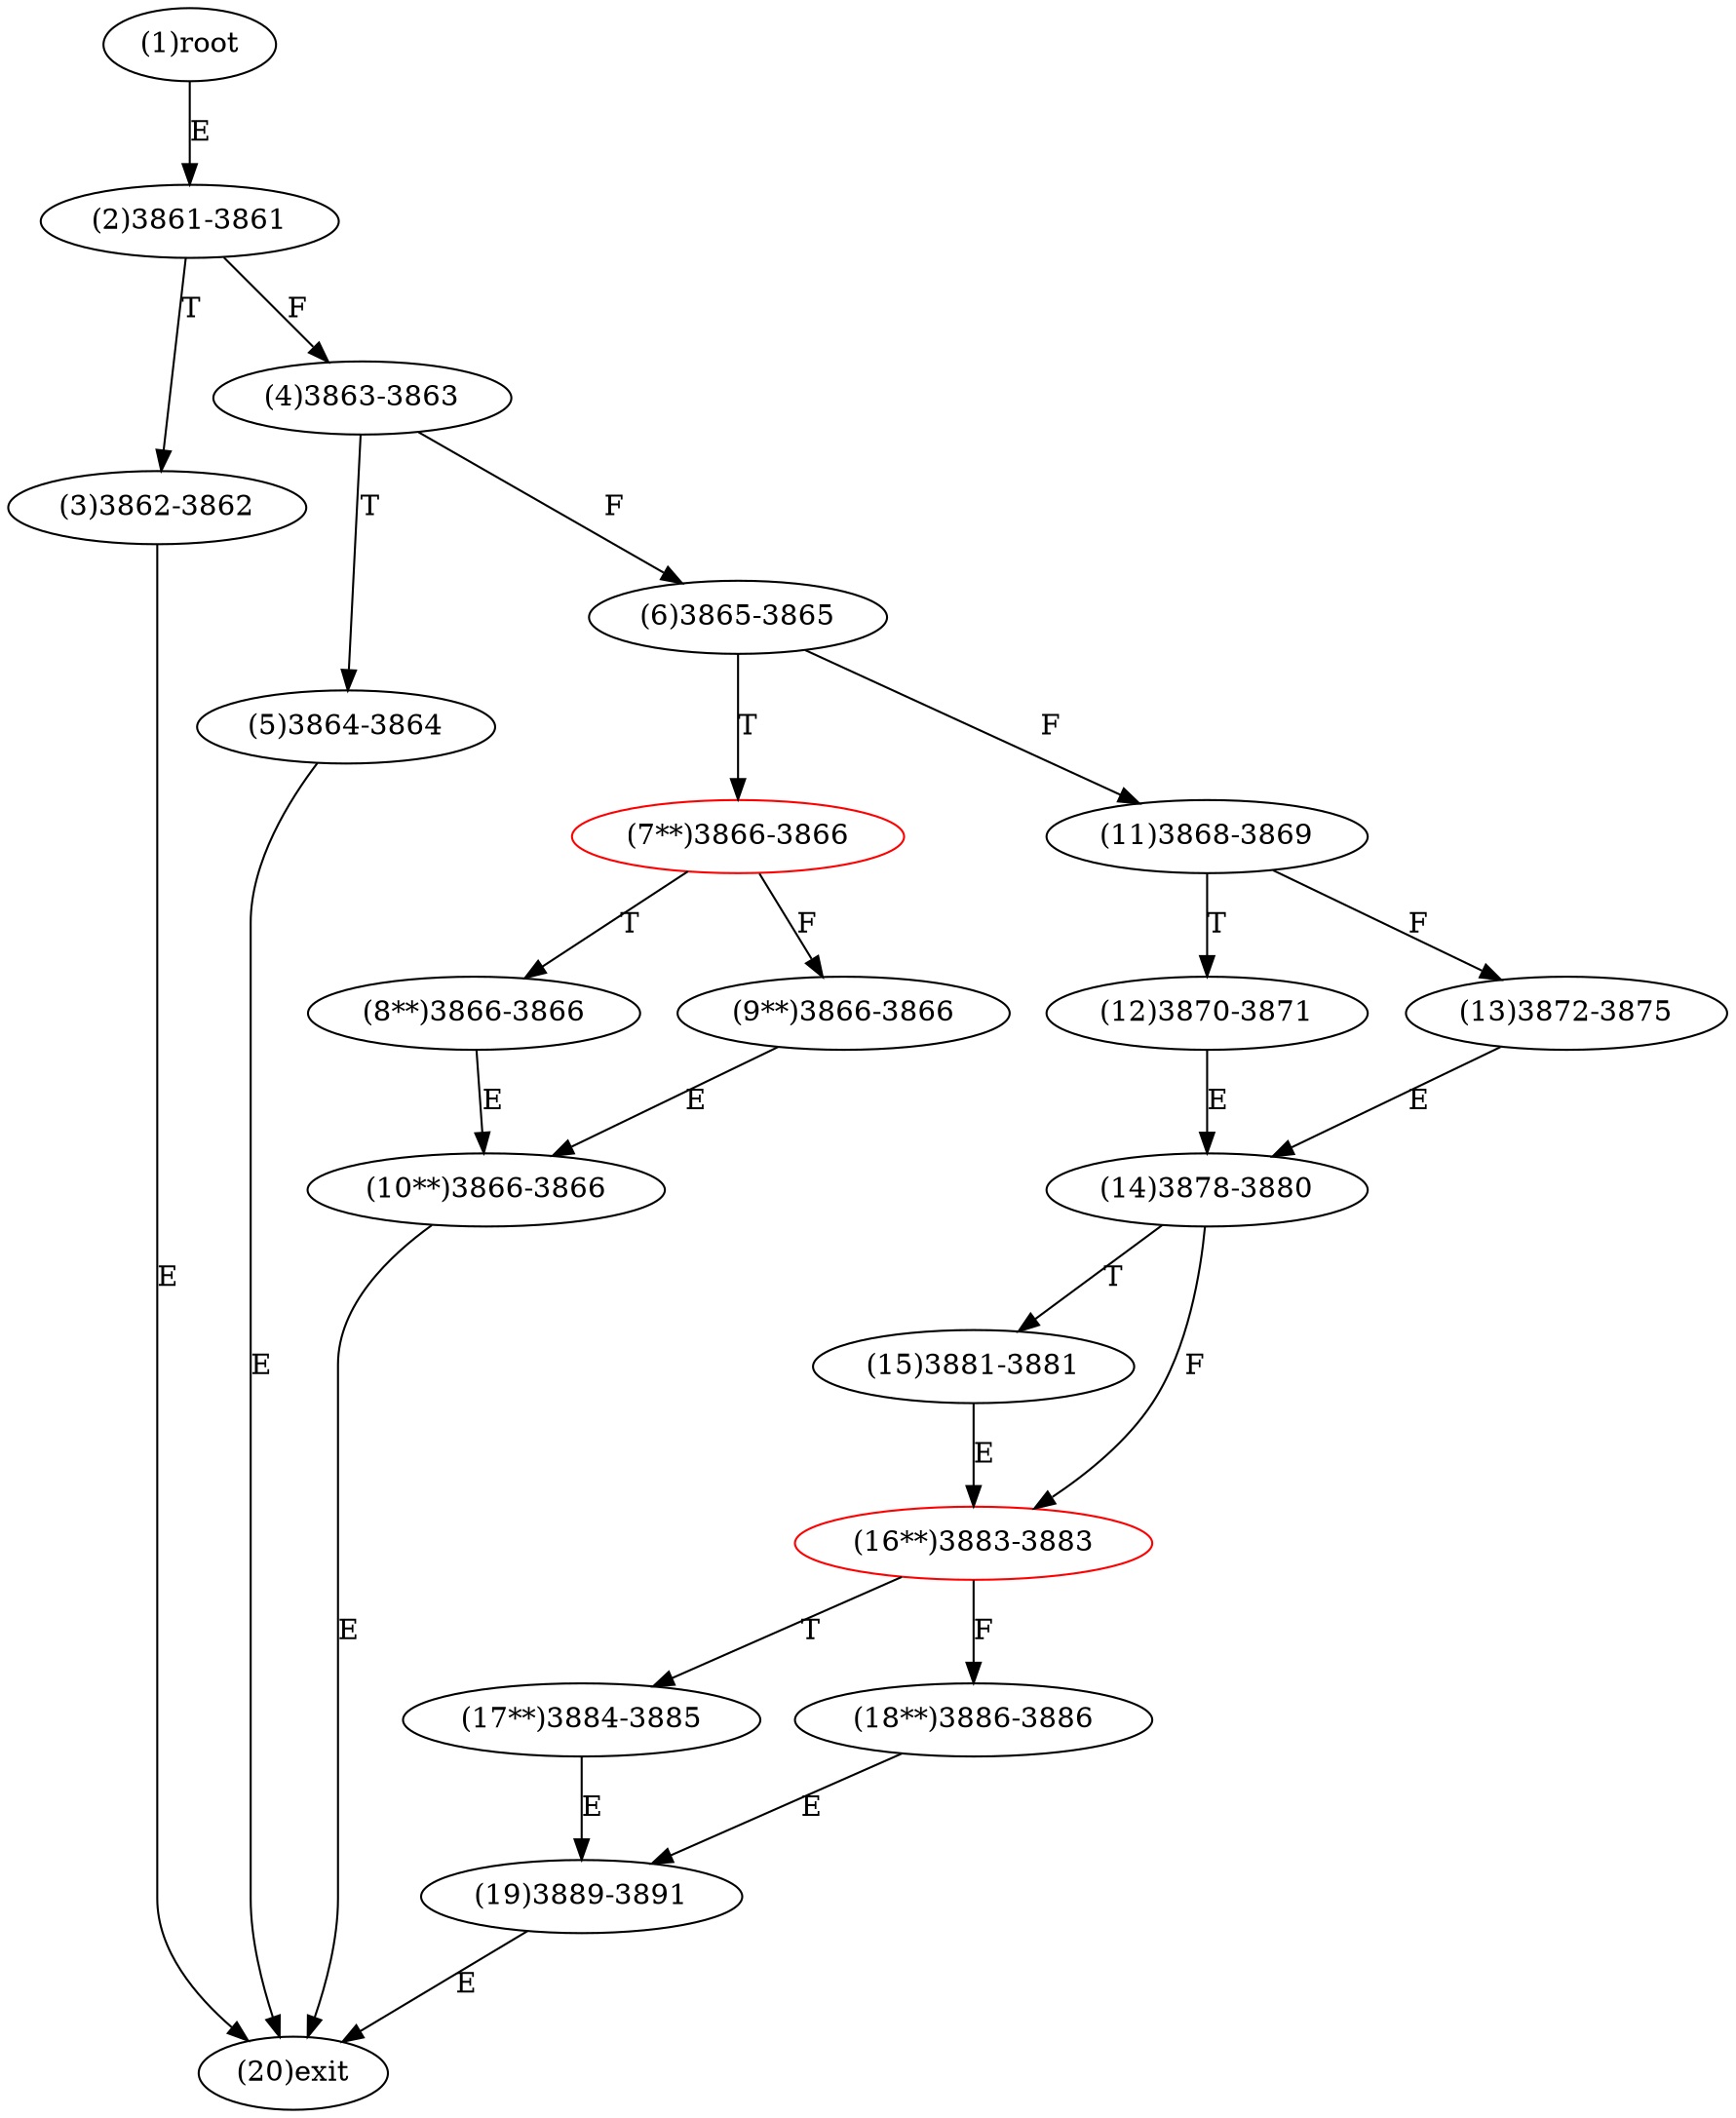 digraph "" { 
1[ label="(1)root"];
2[ label="(2)3861-3861"];
3[ label="(3)3862-3862"];
4[ label="(4)3863-3863"];
5[ label="(5)3864-3864"];
6[ label="(6)3865-3865"];
7[ label="(7**)3866-3866",color=red];
8[ label="(8**)3866-3866"];
9[ label="(9**)3866-3866"];
10[ label="(10**)3866-3866"];
11[ label="(11)3868-3869"];
12[ label="(12)3870-3871"];
13[ label="(13)3872-3875"];
14[ label="(14)3878-3880"];
15[ label="(15)3881-3881"];
17[ label="(17**)3884-3885"];
16[ label="(16**)3883-3883",color=red];
19[ label="(19)3889-3891"];
18[ label="(18**)3886-3886"];
20[ label="(20)exit"];
1->2[ label="E"];
2->4[ label="F"];
2->3[ label="T"];
3->20[ label="E"];
4->6[ label="F"];
4->5[ label="T"];
5->20[ label="E"];
6->11[ label="F"];
6->7[ label="T"];
7->9[ label="F"];
7->8[ label="T"];
8->10[ label="E"];
9->10[ label="E"];
10->20[ label="E"];
11->13[ label="F"];
11->12[ label="T"];
12->14[ label="E"];
13->14[ label="E"];
14->16[ label="F"];
14->15[ label="T"];
15->16[ label="E"];
16->18[ label="F"];
16->17[ label="T"];
17->19[ label="E"];
18->19[ label="E"];
19->20[ label="E"];
}